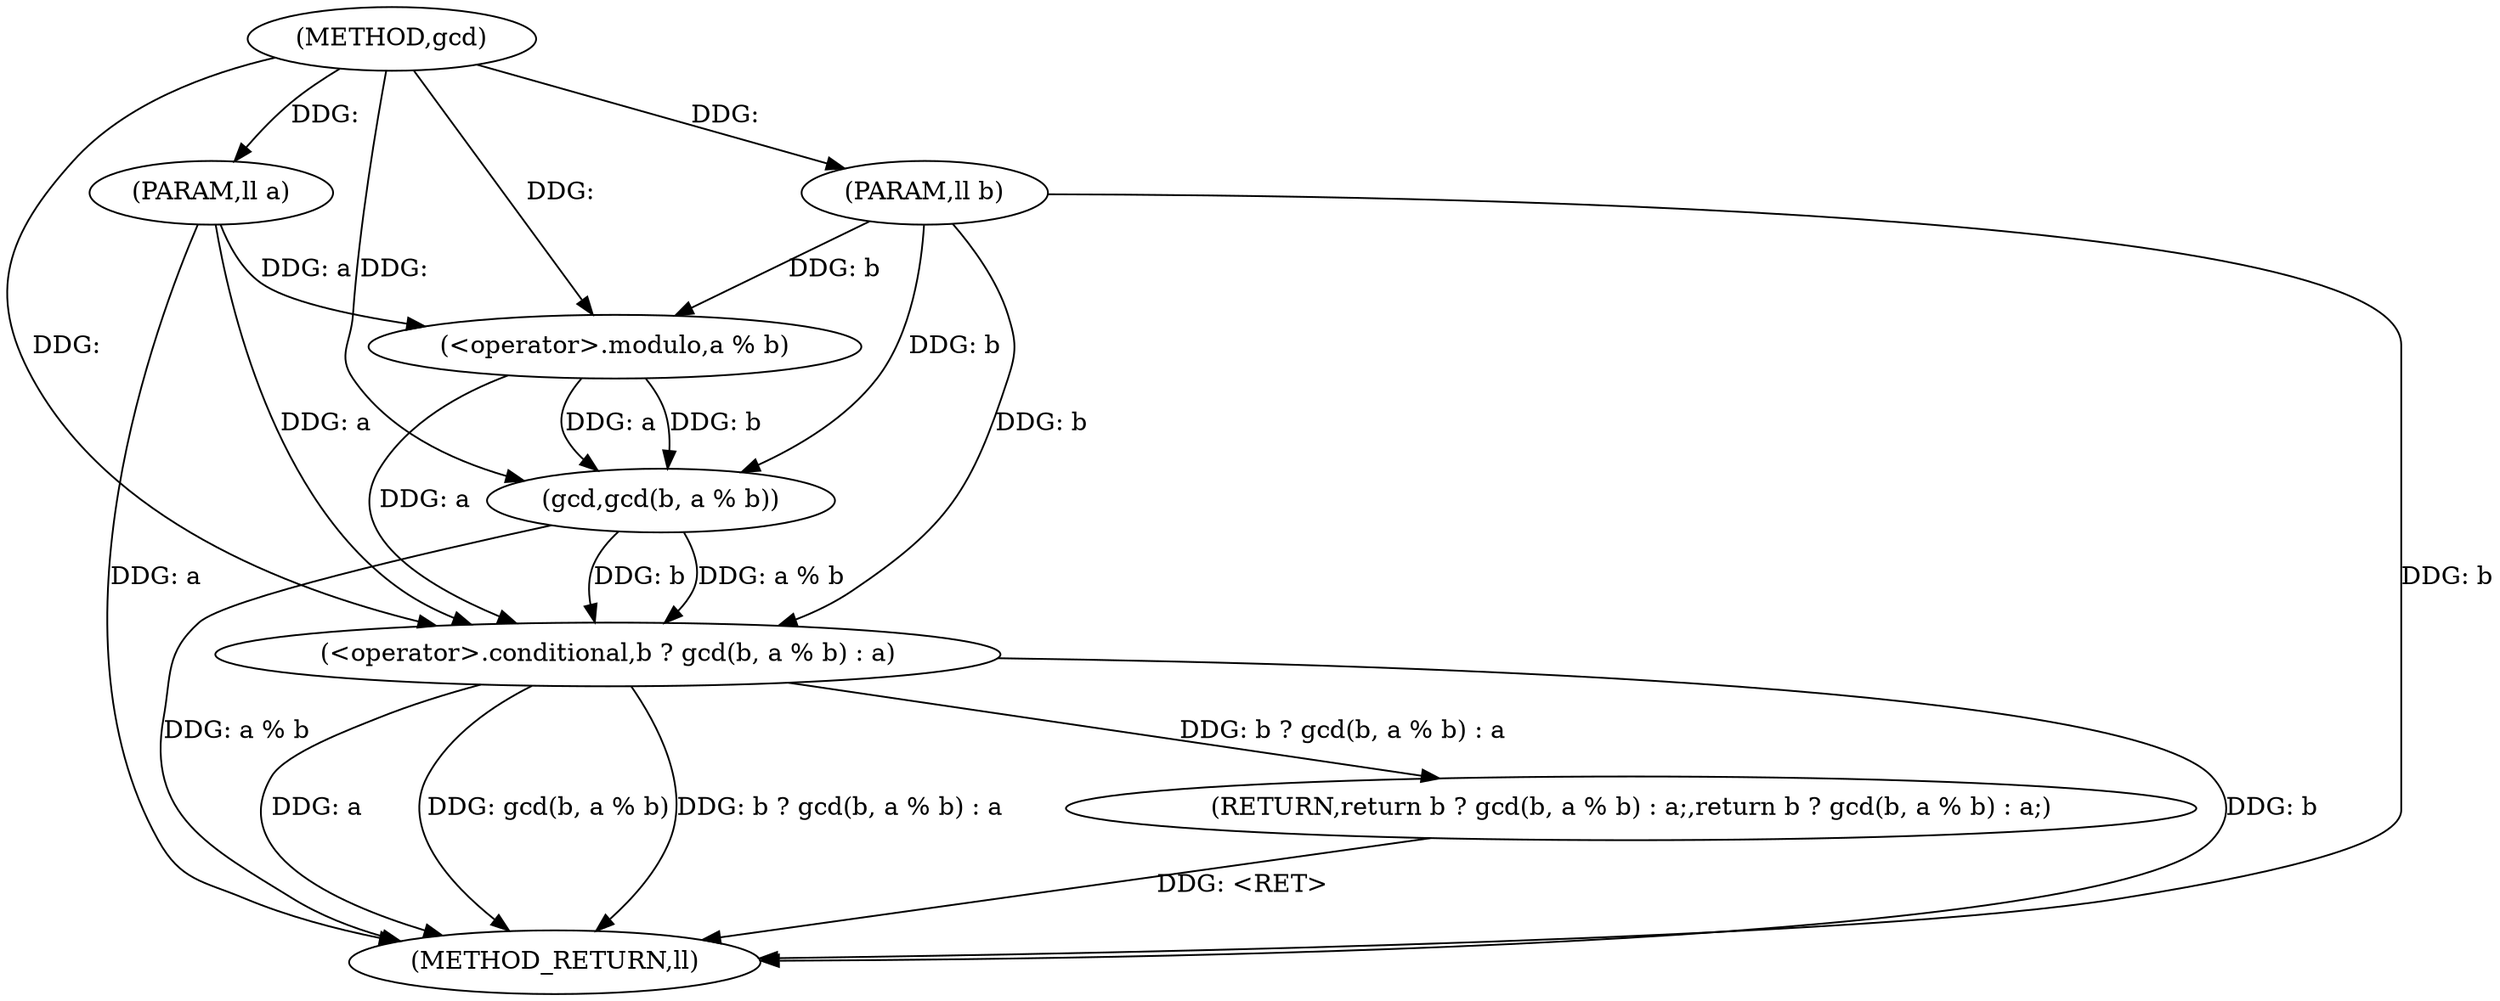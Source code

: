 digraph "gcd" {  
"1000206" [label = "(METHOD,gcd)" ]
"1000219" [label = "(METHOD_RETURN,ll)" ]
"1000207" [label = "(PARAM,ll a)" ]
"1000208" [label = "(PARAM,ll b)" ]
"1000210" [label = "(RETURN,return b ? gcd(b, a % b) : a;,return b ? gcd(b, a % b) : a;)" ]
"1000211" [label = "(<operator>.conditional,b ? gcd(b, a % b) : a)" ]
"1000213" [label = "(gcd,gcd(b, a % b))" ]
"1000215" [label = "(<operator>.modulo,a % b)" ]
  "1000207" -> "1000219"  [ label = "DDG: a"] 
  "1000208" -> "1000219"  [ label = "DDG: b"] 
  "1000211" -> "1000219"  [ label = "DDG: b"] 
  "1000211" -> "1000219"  [ label = "DDG: a"] 
  "1000213" -> "1000219"  [ label = "DDG: a % b"] 
  "1000211" -> "1000219"  [ label = "DDG: gcd(b, a % b)"] 
  "1000211" -> "1000219"  [ label = "DDG: b ? gcd(b, a % b) : a"] 
  "1000210" -> "1000219"  [ label = "DDG: <RET>"] 
  "1000206" -> "1000207"  [ label = "DDG: "] 
  "1000206" -> "1000208"  [ label = "DDG: "] 
  "1000211" -> "1000210"  [ label = "DDG: b ? gcd(b, a % b) : a"] 
  "1000215" -> "1000211"  [ label = "DDG: a"] 
  "1000207" -> "1000211"  [ label = "DDG: a"] 
  "1000206" -> "1000211"  [ label = "DDG: "] 
  "1000208" -> "1000211"  [ label = "DDG: b"] 
  "1000213" -> "1000211"  [ label = "DDG: a % b"] 
  "1000213" -> "1000211"  [ label = "DDG: b"] 
  "1000215" -> "1000213"  [ label = "DDG: b"] 
  "1000208" -> "1000213"  [ label = "DDG: b"] 
  "1000206" -> "1000213"  [ label = "DDG: "] 
  "1000215" -> "1000213"  [ label = "DDG: a"] 
  "1000207" -> "1000215"  [ label = "DDG: a"] 
  "1000206" -> "1000215"  [ label = "DDG: "] 
  "1000208" -> "1000215"  [ label = "DDG: b"] 
}
